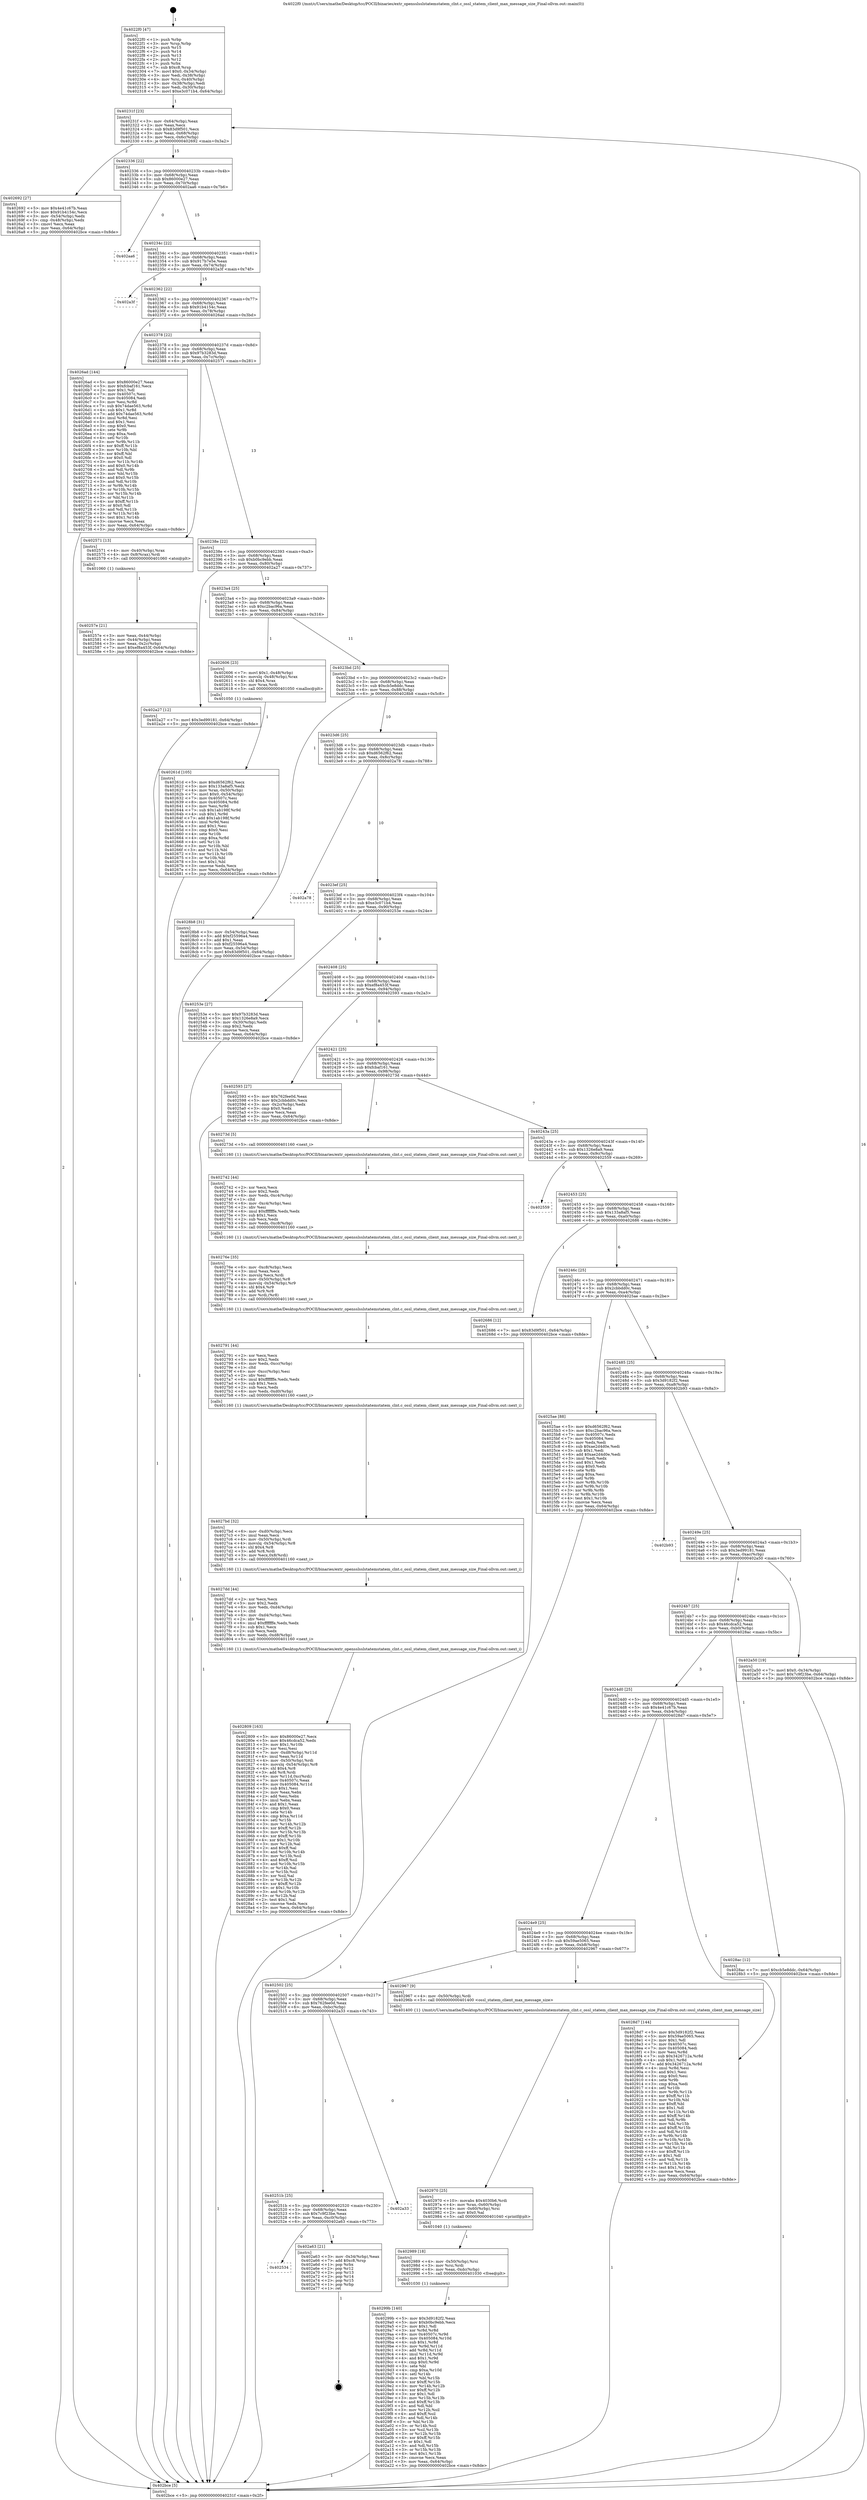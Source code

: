 digraph "0x4022f0" {
  label = "0x4022f0 (/mnt/c/Users/mathe/Desktop/tcc/POCII/binaries/extr_opensslsslstatemstatem_clnt.c_ossl_statem_client_max_message_size_Final-ollvm.out::main(0))"
  labelloc = "t"
  node[shape=record]

  Entry [label="",width=0.3,height=0.3,shape=circle,fillcolor=black,style=filled]
  "0x40231f" [label="{
     0x40231f [23]\l
     | [instrs]\l
     &nbsp;&nbsp;0x40231f \<+3\>: mov -0x64(%rbp),%eax\l
     &nbsp;&nbsp;0x402322 \<+2\>: mov %eax,%ecx\l
     &nbsp;&nbsp;0x402324 \<+6\>: sub $0x83d9f501,%ecx\l
     &nbsp;&nbsp;0x40232a \<+3\>: mov %eax,-0x68(%rbp)\l
     &nbsp;&nbsp;0x40232d \<+3\>: mov %ecx,-0x6c(%rbp)\l
     &nbsp;&nbsp;0x402330 \<+6\>: je 0000000000402692 \<main+0x3a2\>\l
  }"]
  "0x402692" [label="{
     0x402692 [27]\l
     | [instrs]\l
     &nbsp;&nbsp;0x402692 \<+5\>: mov $0x4e41c67b,%eax\l
     &nbsp;&nbsp;0x402697 \<+5\>: mov $0x91b4154c,%ecx\l
     &nbsp;&nbsp;0x40269c \<+3\>: mov -0x54(%rbp),%edx\l
     &nbsp;&nbsp;0x40269f \<+3\>: cmp -0x48(%rbp),%edx\l
     &nbsp;&nbsp;0x4026a2 \<+3\>: cmovl %ecx,%eax\l
     &nbsp;&nbsp;0x4026a5 \<+3\>: mov %eax,-0x64(%rbp)\l
     &nbsp;&nbsp;0x4026a8 \<+5\>: jmp 0000000000402bce \<main+0x8de\>\l
  }"]
  "0x402336" [label="{
     0x402336 [22]\l
     | [instrs]\l
     &nbsp;&nbsp;0x402336 \<+5\>: jmp 000000000040233b \<main+0x4b\>\l
     &nbsp;&nbsp;0x40233b \<+3\>: mov -0x68(%rbp),%eax\l
     &nbsp;&nbsp;0x40233e \<+5\>: sub $0x86000e27,%eax\l
     &nbsp;&nbsp;0x402343 \<+3\>: mov %eax,-0x70(%rbp)\l
     &nbsp;&nbsp;0x402346 \<+6\>: je 0000000000402aa6 \<main+0x7b6\>\l
  }"]
  Exit [label="",width=0.3,height=0.3,shape=circle,fillcolor=black,style=filled,peripheries=2]
  "0x402aa6" [label="{
     0x402aa6\l
  }", style=dashed]
  "0x40234c" [label="{
     0x40234c [22]\l
     | [instrs]\l
     &nbsp;&nbsp;0x40234c \<+5\>: jmp 0000000000402351 \<main+0x61\>\l
     &nbsp;&nbsp;0x402351 \<+3\>: mov -0x68(%rbp),%eax\l
     &nbsp;&nbsp;0x402354 \<+5\>: sub $0x917b7e5e,%eax\l
     &nbsp;&nbsp;0x402359 \<+3\>: mov %eax,-0x74(%rbp)\l
     &nbsp;&nbsp;0x40235c \<+6\>: je 0000000000402a3f \<main+0x74f\>\l
  }"]
  "0x402534" [label="{
     0x402534\l
  }", style=dashed]
  "0x402a3f" [label="{
     0x402a3f\l
  }", style=dashed]
  "0x402362" [label="{
     0x402362 [22]\l
     | [instrs]\l
     &nbsp;&nbsp;0x402362 \<+5\>: jmp 0000000000402367 \<main+0x77\>\l
     &nbsp;&nbsp;0x402367 \<+3\>: mov -0x68(%rbp),%eax\l
     &nbsp;&nbsp;0x40236a \<+5\>: sub $0x91b4154c,%eax\l
     &nbsp;&nbsp;0x40236f \<+3\>: mov %eax,-0x78(%rbp)\l
     &nbsp;&nbsp;0x402372 \<+6\>: je 00000000004026ad \<main+0x3bd\>\l
  }"]
  "0x402a63" [label="{
     0x402a63 [21]\l
     | [instrs]\l
     &nbsp;&nbsp;0x402a63 \<+3\>: mov -0x34(%rbp),%eax\l
     &nbsp;&nbsp;0x402a66 \<+7\>: add $0xc8,%rsp\l
     &nbsp;&nbsp;0x402a6d \<+1\>: pop %rbx\l
     &nbsp;&nbsp;0x402a6e \<+2\>: pop %r12\l
     &nbsp;&nbsp;0x402a70 \<+2\>: pop %r13\l
     &nbsp;&nbsp;0x402a72 \<+2\>: pop %r14\l
     &nbsp;&nbsp;0x402a74 \<+2\>: pop %r15\l
     &nbsp;&nbsp;0x402a76 \<+1\>: pop %rbp\l
     &nbsp;&nbsp;0x402a77 \<+1\>: ret\l
  }"]
  "0x4026ad" [label="{
     0x4026ad [144]\l
     | [instrs]\l
     &nbsp;&nbsp;0x4026ad \<+5\>: mov $0x86000e27,%eax\l
     &nbsp;&nbsp;0x4026b2 \<+5\>: mov $0xfcbaf161,%ecx\l
     &nbsp;&nbsp;0x4026b7 \<+2\>: mov $0x1,%dl\l
     &nbsp;&nbsp;0x4026b9 \<+7\>: mov 0x40507c,%esi\l
     &nbsp;&nbsp;0x4026c0 \<+7\>: mov 0x405084,%edi\l
     &nbsp;&nbsp;0x4026c7 \<+3\>: mov %esi,%r8d\l
     &nbsp;&nbsp;0x4026ca \<+7\>: sub $0x74dae563,%r8d\l
     &nbsp;&nbsp;0x4026d1 \<+4\>: sub $0x1,%r8d\l
     &nbsp;&nbsp;0x4026d5 \<+7\>: add $0x74dae563,%r8d\l
     &nbsp;&nbsp;0x4026dc \<+4\>: imul %r8d,%esi\l
     &nbsp;&nbsp;0x4026e0 \<+3\>: and $0x1,%esi\l
     &nbsp;&nbsp;0x4026e3 \<+3\>: cmp $0x0,%esi\l
     &nbsp;&nbsp;0x4026e6 \<+4\>: sete %r9b\l
     &nbsp;&nbsp;0x4026ea \<+3\>: cmp $0xa,%edi\l
     &nbsp;&nbsp;0x4026ed \<+4\>: setl %r10b\l
     &nbsp;&nbsp;0x4026f1 \<+3\>: mov %r9b,%r11b\l
     &nbsp;&nbsp;0x4026f4 \<+4\>: xor $0xff,%r11b\l
     &nbsp;&nbsp;0x4026f8 \<+3\>: mov %r10b,%bl\l
     &nbsp;&nbsp;0x4026fb \<+3\>: xor $0xff,%bl\l
     &nbsp;&nbsp;0x4026fe \<+3\>: xor $0x0,%dl\l
     &nbsp;&nbsp;0x402701 \<+3\>: mov %r11b,%r14b\l
     &nbsp;&nbsp;0x402704 \<+4\>: and $0x0,%r14b\l
     &nbsp;&nbsp;0x402708 \<+3\>: and %dl,%r9b\l
     &nbsp;&nbsp;0x40270b \<+3\>: mov %bl,%r15b\l
     &nbsp;&nbsp;0x40270e \<+4\>: and $0x0,%r15b\l
     &nbsp;&nbsp;0x402712 \<+3\>: and %dl,%r10b\l
     &nbsp;&nbsp;0x402715 \<+3\>: or %r9b,%r14b\l
     &nbsp;&nbsp;0x402718 \<+3\>: or %r10b,%r15b\l
     &nbsp;&nbsp;0x40271b \<+3\>: xor %r15b,%r14b\l
     &nbsp;&nbsp;0x40271e \<+3\>: or %bl,%r11b\l
     &nbsp;&nbsp;0x402721 \<+4\>: xor $0xff,%r11b\l
     &nbsp;&nbsp;0x402725 \<+3\>: or $0x0,%dl\l
     &nbsp;&nbsp;0x402728 \<+3\>: and %dl,%r11b\l
     &nbsp;&nbsp;0x40272b \<+3\>: or %r11b,%r14b\l
     &nbsp;&nbsp;0x40272e \<+4\>: test $0x1,%r14b\l
     &nbsp;&nbsp;0x402732 \<+3\>: cmovne %ecx,%eax\l
     &nbsp;&nbsp;0x402735 \<+3\>: mov %eax,-0x64(%rbp)\l
     &nbsp;&nbsp;0x402738 \<+5\>: jmp 0000000000402bce \<main+0x8de\>\l
  }"]
  "0x402378" [label="{
     0x402378 [22]\l
     | [instrs]\l
     &nbsp;&nbsp;0x402378 \<+5\>: jmp 000000000040237d \<main+0x8d\>\l
     &nbsp;&nbsp;0x40237d \<+3\>: mov -0x68(%rbp),%eax\l
     &nbsp;&nbsp;0x402380 \<+5\>: sub $0x97b3283d,%eax\l
     &nbsp;&nbsp;0x402385 \<+3\>: mov %eax,-0x7c(%rbp)\l
     &nbsp;&nbsp;0x402388 \<+6\>: je 0000000000402571 \<main+0x281\>\l
  }"]
  "0x40251b" [label="{
     0x40251b [25]\l
     | [instrs]\l
     &nbsp;&nbsp;0x40251b \<+5\>: jmp 0000000000402520 \<main+0x230\>\l
     &nbsp;&nbsp;0x402520 \<+3\>: mov -0x68(%rbp),%eax\l
     &nbsp;&nbsp;0x402523 \<+5\>: sub $0x7c9f23be,%eax\l
     &nbsp;&nbsp;0x402528 \<+6\>: mov %eax,-0xc0(%rbp)\l
     &nbsp;&nbsp;0x40252e \<+6\>: je 0000000000402a63 \<main+0x773\>\l
  }"]
  "0x402571" [label="{
     0x402571 [13]\l
     | [instrs]\l
     &nbsp;&nbsp;0x402571 \<+4\>: mov -0x40(%rbp),%rax\l
     &nbsp;&nbsp;0x402575 \<+4\>: mov 0x8(%rax),%rdi\l
     &nbsp;&nbsp;0x402579 \<+5\>: call 0000000000401060 \<atoi@plt\>\l
     | [calls]\l
     &nbsp;&nbsp;0x401060 \{1\} (unknown)\l
  }"]
  "0x40238e" [label="{
     0x40238e [22]\l
     | [instrs]\l
     &nbsp;&nbsp;0x40238e \<+5\>: jmp 0000000000402393 \<main+0xa3\>\l
     &nbsp;&nbsp;0x402393 \<+3\>: mov -0x68(%rbp),%eax\l
     &nbsp;&nbsp;0x402396 \<+5\>: sub $0xb0bc9ebb,%eax\l
     &nbsp;&nbsp;0x40239b \<+3\>: mov %eax,-0x80(%rbp)\l
     &nbsp;&nbsp;0x40239e \<+6\>: je 0000000000402a27 \<main+0x737\>\l
  }"]
  "0x402a33" [label="{
     0x402a33\l
  }", style=dashed]
  "0x402a27" [label="{
     0x402a27 [12]\l
     | [instrs]\l
     &nbsp;&nbsp;0x402a27 \<+7\>: movl $0x3ed99181,-0x64(%rbp)\l
     &nbsp;&nbsp;0x402a2e \<+5\>: jmp 0000000000402bce \<main+0x8de\>\l
  }"]
  "0x4023a4" [label="{
     0x4023a4 [25]\l
     | [instrs]\l
     &nbsp;&nbsp;0x4023a4 \<+5\>: jmp 00000000004023a9 \<main+0xb9\>\l
     &nbsp;&nbsp;0x4023a9 \<+3\>: mov -0x68(%rbp),%eax\l
     &nbsp;&nbsp;0x4023ac \<+5\>: sub $0xc2bac96a,%eax\l
     &nbsp;&nbsp;0x4023b1 \<+6\>: mov %eax,-0x84(%rbp)\l
     &nbsp;&nbsp;0x4023b7 \<+6\>: je 0000000000402606 \<main+0x316\>\l
  }"]
  "0x40299b" [label="{
     0x40299b [140]\l
     | [instrs]\l
     &nbsp;&nbsp;0x40299b \<+5\>: mov $0x3d9182f2,%eax\l
     &nbsp;&nbsp;0x4029a0 \<+5\>: mov $0xb0bc9ebb,%ecx\l
     &nbsp;&nbsp;0x4029a5 \<+2\>: mov $0x1,%dl\l
     &nbsp;&nbsp;0x4029a7 \<+3\>: xor %r8d,%r8d\l
     &nbsp;&nbsp;0x4029aa \<+8\>: mov 0x40507c,%r9d\l
     &nbsp;&nbsp;0x4029b2 \<+8\>: mov 0x405084,%r10d\l
     &nbsp;&nbsp;0x4029ba \<+4\>: sub $0x1,%r8d\l
     &nbsp;&nbsp;0x4029be \<+3\>: mov %r9d,%r11d\l
     &nbsp;&nbsp;0x4029c1 \<+3\>: add %r8d,%r11d\l
     &nbsp;&nbsp;0x4029c4 \<+4\>: imul %r11d,%r9d\l
     &nbsp;&nbsp;0x4029c8 \<+4\>: and $0x1,%r9d\l
     &nbsp;&nbsp;0x4029cc \<+4\>: cmp $0x0,%r9d\l
     &nbsp;&nbsp;0x4029d0 \<+3\>: sete %bl\l
     &nbsp;&nbsp;0x4029d3 \<+4\>: cmp $0xa,%r10d\l
     &nbsp;&nbsp;0x4029d7 \<+4\>: setl %r14b\l
     &nbsp;&nbsp;0x4029db \<+3\>: mov %bl,%r15b\l
     &nbsp;&nbsp;0x4029de \<+4\>: xor $0xff,%r15b\l
     &nbsp;&nbsp;0x4029e2 \<+3\>: mov %r14b,%r12b\l
     &nbsp;&nbsp;0x4029e5 \<+4\>: xor $0xff,%r12b\l
     &nbsp;&nbsp;0x4029e9 \<+3\>: xor $0x1,%dl\l
     &nbsp;&nbsp;0x4029ec \<+3\>: mov %r15b,%r13b\l
     &nbsp;&nbsp;0x4029ef \<+4\>: and $0xff,%r13b\l
     &nbsp;&nbsp;0x4029f3 \<+2\>: and %dl,%bl\l
     &nbsp;&nbsp;0x4029f5 \<+3\>: mov %r12b,%sil\l
     &nbsp;&nbsp;0x4029f8 \<+4\>: and $0xff,%sil\l
     &nbsp;&nbsp;0x4029fc \<+3\>: and %dl,%r14b\l
     &nbsp;&nbsp;0x4029ff \<+3\>: or %bl,%r13b\l
     &nbsp;&nbsp;0x402a02 \<+3\>: or %r14b,%sil\l
     &nbsp;&nbsp;0x402a05 \<+3\>: xor %sil,%r13b\l
     &nbsp;&nbsp;0x402a08 \<+3\>: or %r12b,%r15b\l
     &nbsp;&nbsp;0x402a0b \<+4\>: xor $0xff,%r15b\l
     &nbsp;&nbsp;0x402a0f \<+3\>: or $0x1,%dl\l
     &nbsp;&nbsp;0x402a12 \<+3\>: and %dl,%r15b\l
     &nbsp;&nbsp;0x402a15 \<+3\>: or %r15b,%r13b\l
     &nbsp;&nbsp;0x402a18 \<+4\>: test $0x1,%r13b\l
     &nbsp;&nbsp;0x402a1c \<+3\>: cmovne %ecx,%eax\l
     &nbsp;&nbsp;0x402a1f \<+3\>: mov %eax,-0x64(%rbp)\l
     &nbsp;&nbsp;0x402a22 \<+5\>: jmp 0000000000402bce \<main+0x8de\>\l
  }"]
  "0x402606" [label="{
     0x402606 [23]\l
     | [instrs]\l
     &nbsp;&nbsp;0x402606 \<+7\>: movl $0x1,-0x48(%rbp)\l
     &nbsp;&nbsp;0x40260d \<+4\>: movslq -0x48(%rbp),%rax\l
     &nbsp;&nbsp;0x402611 \<+4\>: shl $0x4,%rax\l
     &nbsp;&nbsp;0x402615 \<+3\>: mov %rax,%rdi\l
     &nbsp;&nbsp;0x402618 \<+5\>: call 0000000000401050 \<malloc@plt\>\l
     | [calls]\l
     &nbsp;&nbsp;0x401050 \{1\} (unknown)\l
  }"]
  "0x4023bd" [label="{
     0x4023bd [25]\l
     | [instrs]\l
     &nbsp;&nbsp;0x4023bd \<+5\>: jmp 00000000004023c2 \<main+0xd2\>\l
     &nbsp;&nbsp;0x4023c2 \<+3\>: mov -0x68(%rbp),%eax\l
     &nbsp;&nbsp;0x4023c5 \<+5\>: sub $0xcb5e8ddc,%eax\l
     &nbsp;&nbsp;0x4023ca \<+6\>: mov %eax,-0x88(%rbp)\l
     &nbsp;&nbsp;0x4023d0 \<+6\>: je 00000000004028b8 \<main+0x5c8\>\l
  }"]
  "0x402989" [label="{
     0x402989 [18]\l
     | [instrs]\l
     &nbsp;&nbsp;0x402989 \<+4\>: mov -0x50(%rbp),%rsi\l
     &nbsp;&nbsp;0x40298d \<+3\>: mov %rsi,%rdi\l
     &nbsp;&nbsp;0x402990 \<+6\>: mov %eax,-0xdc(%rbp)\l
     &nbsp;&nbsp;0x402996 \<+5\>: call 0000000000401030 \<free@plt\>\l
     | [calls]\l
     &nbsp;&nbsp;0x401030 \{1\} (unknown)\l
  }"]
  "0x4028b8" [label="{
     0x4028b8 [31]\l
     | [instrs]\l
     &nbsp;&nbsp;0x4028b8 \<+3\>: mov -0x54(%rbp),%eax\l
     &nbsp;&nbsp;0x4028bb \<+5\>: add $0xf25596a4,%eax\l
     &nbsp;&nbsp;0x4028c0 \<+3\>: add $0x1,%eax\l
     &nbsp;&nbsp;0x4028c3 \<+5\>: sub $0xf25596a4,%eax\l
     &nbsp;&nbsp;0x4028c8 \<+3\>: mov %eax,-0x54(%rbp)\l
     &nbsp;&nbsp;0x4028cb \<+7\>: movl $0x83d9f501,-0x64(%rbp)\l
     &nbsp;&nbsp;0x4028d2 \<+5\>: jmp 0000000000402bce \<main+0x8de\>\l
  }"]
  "0x4023d6" [label="{
     0x4023d6 [25]\l
     | [instrs]\l
     &nbsp;&nbsp;0x4023d6 \<+5\>: jmp 00000000004023db \<main+0xeb\>\l
     &nbsp;&nbsp;0x4023db \<+3\>: mov -0x68(%rbp),%eax\l
     &nbsp;&nbsp;0x4023de \<+5\>: sub $0xd6562f62,%eax\l
     &nbsp;&nbsp;0x4023e3 \<+6\>: mov %eax,-0x8c(%rbp)\l
     &nbsp;&nbsp;0x4023e9 \<+6\>: je 0000000000402a78 \<main+0x788\>\l
  }"]
  "0x402970" [label="{
     0x402970 [25]\l
     | [instrs]\l
     &nbsp;&nbsp;0x402970 \<+10\>: movabs $0x4030b6,%rdi\l
     &nbsp;&nbsp;0x40297a \<+4\>: mov %rax,-0x60(%rbp)\l
     &nbsp;&nbsp;0x40297e \<+4\>: mov -0x60(%rbp),%rsi\l
     &nbsp;&nbsp;0x402982 \<+2\>: mov $0x0,%al\l
     &nbsp;&nbsp;0x402984 \<+5\>: call 0000000000401040 \<printf@plt\>\l
     | [calls]\l
     &nbsp;&nbsp;0x401040 \{1\} (unknown)\l
  }"]
  "0x402a78" [label="{
     0x402a78\l
  }", style=dashed]
  "0x4023ef" [label="{
     0x4023ef [25]\l
     | [instrs]\l
     &nbsp;&nbsp;0x4023ef \<+5\>: jmp 00000000004023f4 \<main+0x104\>\l
     &nbsp;&nbsp;0x4023f4 \<+3\>: mov -0x68(%rbp),%eax\l
     &nbsp;&nbsp;0x4023f7 \<+5\>: sub $0xe3c071b4,%eax\l
     &nbsp;&nbsp;0x4023fc \<+6\>: mov %eax,-0x90(%rbp)\l
     &nbsp;&nbsp;0x402402 \<+6\>: je 000000000040253e \<main+0x24e\>\l
  }"]
  "0x402502" [label="{
     0x402502 [25]\l
     | [instrs]\l
     &nbsp;&nbsp;0x402502 \<+5\>: jmp 0000000000402507 \<main+0x217\>\l
     &nbsp;&nbsp;0x402507 \<+3\>: mov -0x68(%rbp),%eax\l
     &nbsp;&nbsp;0x40250a \<+5\>: sub $0x762fee0d,%eax\l
     &nbsp;&nbsp;0x40250f \<+6\>: mov %eax,-0xbc(%rbp)\l
     &nbsp;&nbsp;0x402515 \<+6\>: je 0000000000402a33 \<main+0x743\>\l
  }"]
  "0x40253e" [label="{
     0x40253e [27]\l
     | [instrs]\l
     &nbsp;&nbsp;0x40253e \<+5\>: mov $0x97b3283d,%eax\l
     &nbsp;&nbsp;0x402543 \<+5\>: mov $0x1326e8a9,%ecx\l
     &nbsp;&nbsp;0x402548 \<+3\>: mov -0x30(%rbp),%edx\l
     &nbsp;&nbsp;0x40254b \<+3\>: cmp $0x2,%edx\l
     &nbsp;&nbsp;0x40254e \<+3\>: cmovne %ecx,%eax\l
     &nbsp;&nbsp;0x402551 \<+3\>: mov %eax,-0x64(%rbp)\l
     &nbsp;&nbsp;0x402554 \<+5\>: jmp 0000000000402bce \<main+0x8de\>\l
  }"]
  "0x402408" [label="{
     0x402408 [25]\l
     | [instrs]\l
     &nbsp;&nbsp;0x402408 \<+5\>: jmp 000000000040240d \<main+0x11d\>\l
     &nbsp;&nbsp;0x40240d \<+3\>: mov -0x68(%rbp),%eax\l
     &nbsp;&nbsp;0x402410 \<+5\>: sub $0xef8a453f,%eax\l
     &nbsp;&nbsp;0x402415 \<+6\>: mov %eax,-0x94(%rbp)\l
     &nbsp;&nbsp;0x40241b \<+6\>: je 0000000000402593 \<main+0x2a3\>\l
  }"]
  "0x402bce" [label="{
     0x402bce [5]\l
     | [instrs]\l
     &nbsp;&nbsp;0x402bce \<+5\>: jmp 000000000040231f \<main+0x2f\>\l
  }"]
  "0x4022f0" [label="{
     0x4022f0 [47]\l
     | [instrs]\l
     &nbsp;&nbsp;0x4022f0 \<+1\>: push %rbp\l
     &nbsp;&nbsp;0x4022f1 \<+3\>: mov %rsp,%rbp\l
     &nbsp;&nbsp;0x4022f4 \<+2\>: push %r15\l
     &nbsp;&nbsp;0x4022f6 \<+2\>: push %r14\l
     &nbsp;&nbsp;0x4022f8 \<+2\>: push %r13\l
     &nbsp;&nbsp;0x4022fa \<+2\>: push %r12\l
     &nbsp;&nbsp;0x4022fc \<+1\>: push %rbx\l
     &nbsp;&nbsp;0x4022fd \<+7\>: sub $0xc8,%rsp\l
     &nbsp;&nbsp;0x402304 \<+7\>: movl $0x0,-0x34(%rbp)\l
     &nbsp;&nbsp;0x40230b \<+3\>: mov %edi,-0x38(%rbp)\l
     &nbsp;&nbsp;0x40230e \<+4\>: mov %rsi,-0x40(%rbp)\l
     &nbsp;&nbsp;0x402312 \<+3\>: mov -0x38(%rbp),%edi\l
     &nbsp;&nbsp;0x402315 \<+3\>: mov %edi,-0x30(%rbp)\l
     &nbsp;&nbsp;0x402318 \<+7\>: movl $0xe3c071b4,-0x64(%rbp)\l
  }"]
  "0x40257e" [label="{
     0x40257e [21]\l
     | [instrs]\l
     &nbsp;&nbsp;0x40257e \<+3\>: mov %eax,-0x44(%rbp)\l
     &nbsp;&nbsp;0x402581 \<+3\>: mov -0x44(%rbp),%eax\l
     &nbsp;&nbsp;0x402584 \<+3\>: mov %eax,-0x2c(%rbp)\l
     &nbsp;&nbsp;0x402587 \<+7\>: movl $0xef8a453f,-0x64(%rbp)\l
     &nbsp;&nbsp;0x40258e \<+5\>: jmp 0000000000402bce \<main+0x8de\>\l
  }"]
  "0x402967" [label="{
     0x402967 [9]\l
     | [instrs]\l
     &nbsp;&nbsp;0x402967 \<+4\>: mov -0x50(%rbp),%rdi\l
     &nbsp;&nbsp;0x40296b \<+5\>: call 0000000000401400 \<ossl_statem_client_max_message_size\>\l
     | [calls]\l
     &nbsp;&nbsp;0x401400 \{1\} (/mnt/c/Users/mathe/Desktop/tcc/POCII/binaries/extr_opensslsslstatemstatem_clnt.c_ossl_statem_client_max_message_size_Final-ollvm.out::ossl_statem_client_max_message_size)\l
  }"]
  "0x402593" [label="{
     0x402593 [27]\l
     | [instrs]\l
     &nbsp;&nbsp;0x402593 \<+5\>: mov $0x762fee0d,%eax\l
     &nbsp;&nbsp;0x402598 \<+5\>: mov $0x2cbbdd0c,%ecx\l
     &nbsp;&nbsp;0x40259d \<+3\>: mov -0x2c(%rbp),%edx\l
     &nbsp;&nbsp;0x4025a0 \<+3\>: cmp $0x0,%edx\l
     &nbsp;&nbsp;0x4025a3 \<+3\>: cmove %ecx,%eax\l
     &nbsp;&nbsp;0x4025a6 \<+3\>: mov %eax,-0x64(%rbp)\l
     &nbsp;&nbsp;0x4025a9 \<+5\>: jmp 0000000000402bce \<main+0x8de\>\l
  }"]
  "0x402421" [label="{
     0x402421 [25]\l
     | [instrs]\l
     &nbsp;&nbsp;0x402421 \<+5\>: jmp 0000000000402426 \<main+0x136\>\l
     &nbsp;&nbsp;0x402426 \<+3\>: mov -0x68(%rbp),%eax\l
     &nbsp;&nbsp;0x402429 \<+5\>: sub $0xfcbaf161,%eax\l
     &nbsp;&nbsp;0x40242e \<+6\>: mov %eax,-0x98(%rbp)\l
     &nbsp;&nbsp;0x402434 \<+6\>: je 000000000040273d \<main+0x44d\>\l
  }"]
  "0x4024e9" [label="{
     0x4024e9 [25]\l
     | [instrs]\l
     &nbsp;&nbsp;0x4024e9 \<+5\>: jmp 00000000004024ee \<main+0x1fe\>\l
     &nbsp;&nbsp;0x4024ee \<+3\>: mov -0x68(%rbp),%eax\l
     &nbsp;&nbsp;0x4024f1 \<+5\>: sub $0x59ae5065,%eax\l
     &nbsp;&nbsp;0x4024f6 \<+6\>: mov %eax,-0xb8(%rbp)\l
     &nbsp;&nbsp;0x4024fc \<+6\>: je 0000000000402967 \<main+0x677\>\l
  }"]
  "0x40273d" [label="{
     0x40273d [5]\l
     | [instrs]\l
     &nbsp;&nbsp;0x40273d \<+5\>: call 0000000000401160 \<next_i\>\l
     | [calls]\l
     &nbsp;&nbsp;0x401160 \{1\} (/mnt/c/Users/mathe/Desktop/tcc/POCII/binaries/extr_opensslsslstatemstatem_clnt.c_ossl_statem_client_max_message_size_Final-ollvm.out::next_i)\l
  }"]
  "0x40243a" [label="{
     0x40243a [25]\l
     | [instrs]\l
     &nbsp;&nbsp;0x40243a \<+5\>: jmp 000000000040243f \<main+0x14f\>\l
     &nbsp;&nbsp;0x40243f \<+3\>: mov -0x68(%rbp),%eax\l
     &nbsp;&nbsp;0x402442 \<+5\>: sub $0x1326e8a9,%eax\l
     &nbsp;&nbsp;0x402447 \<+6\>: mov %eax,-0x9c(%rbp)\l
     &nbsp;&nbsp;0x40244d \<+6\>: je 0000000000402559 \<main+0x269\>\l
  }"]
  "0x4028d7" [label="{
     0x4028d7 [144]\l
     | [instrs]\l
     &nbsp;&nbsp;0x4028d7 \<+5\>: mov $0x3d9182f2,%eax\l
     &nbsp;&nbsp;0x4028dc \<+5\>: mov $0x59ae5065,%ecx\l
     &nbsp;&nbsp;0x4028e1 \<+2\>: mov $0x1,%dl\l
     &nbsp;&nbsp;0x4028e3 \<+7\>: mov 0x40507c,%esi\l
     &nbsp;&nbsp;0x4028ea \<+7\>: mov 0x405084,%edi\l
     &nbsp;&nbsp;0x4028f1 \<+3\>: mov %esi,%r8d\l
     &nbsp;&nbsp;0x4028f4 \<+7\>: sub $0x3426712a,%r8d\l
     &nbsp;&nbsp;0x4028fb \<+4\>: sub $0x1,%r8d\l
     &nbsp;&nbsp;0x4028ff \<+7\>: add $0x3426712a,%r8d\l
     &nbsp;&nbsp;0x402906 \<+4\>: imul %r8d,%esi\l
     &nbsp;&nbsp;0x40290a \<+3\>: and $0x1,%esi\l
     &nbsp;&nbsp;0x40290d \<+3\>: cmp $0x0,%esi\l
     &nbsp;&nbsp;0x402910 \<+4\>: sete %r9b\l
     &nbsp;&nbsp;0x402914 \<+3\>: cmp $0xa,%edi\l
     &nbsp;&nbsp;0x402917 \<+4\>: setl %r10b\l
     &nbsp;&nbsp;0x40291b \<+3\>: mov %r9b,%r11b\l
     &nbsp;&nbsp;0x40291e \<+4\>: xor $0xff,%r11b\l
     &nbsp;&nbsp;0x402922 \<+3\>: mov %r10b,%bl\l
     &nbsp;&nbsp;0x402925 \<+3\>: xor $0xff,%bl\l
     &nbsp;&nbsp;0x402928 \<+3\>: xor $0x1,%dl\l
     &nbsp;&nbsp;0x40292b \<+3\>: mov %r11b,%r14b\l
     &nbsp;&nbsp;0x40292e \<+4\>: and $0xff,%r14b\l
     &nbsp;&nbsp;0x402932 \<+3\>: and %dl,%r9b\l
     &nbsp;&nbsp;0x402935 \<+3\>: mov %bl,%r15b\l
     &nbsp;&nbsp;0x402938 \<+4\>: and $0xff,%r15b\l
     &nbsp;&nbsp;0x40293c \<+3\>: and %dl,%r10b\l
     &nbsp;&nbsp;0x40293f \<+3\>: or %r9b,%r14b\l
     &nbsp;&nbsp;0x402942 \<+3\>: or %r10b,%r15b\l
     &nbsp;&nbsp;0x402945 \<+3\>: xor %r15b,%r14b\l
     &nbsp;&nbsp;0x402948 \<+3\>: or %bl,%r11b\l
     &nbsp;&nbsp;0x40294b \<+4\>: xor $0xff,%r11b\l
     &nbsp;&nbsp;0x40294f \<+3\>: or $0x1,%dl\l
     &nbsp;&nbsp;0x402952 \<+3\>: and %dl,%r11b\l
     &nbsp;&nbsp;0x402955 \<+3\>: or %r11b,%r14b\l
     &nbsp;&nbsp;0x402958 \<+4\>: test $0x1,%r14b\l
     &nbsp;&nbsp;0x40295c \<+3\>: cmovne %ecx,%eax\l
     &nbsp;&nbsp;0x40295f \<+3\>: mov %eax,-0x64(%rbp)\l
     &nbsp;&nbsp;0x402962 \<+5\>: jmp 0000000000402bce \<main+0x8de\>\l
  }"]
  "0x402559" [label="{
     0x402559\l
  }", style=dashed]
  "0x402453" [label="{
     0x402453 [25]\l
     | [instrs]\l
     &nbsp;&nbsp;0x402453 \<+5\>: jmp 0000000000402458 \<main+0x168\>\l
     &nbsp;&nbsp;0x402458 \<+3\>: mov -0x68(%rbp),%eax\l
     &nbsp;&nbsp;0x40245b \<+5\>: sub $0x133a8af5,%eax\l
     &nbsp;&nbsp;0x402460 \<+6\>: mov %eax,-0xa0(%rbp)\l
     &nbsp;&nbsp;0x402466 \<+6\>: je 0000000000402686 \<main+0x396\>\l
  }"]
  "0x4024d0" [label="{
     0x4024d0 [25]\l
     | [instrs]\l
     &nbsp;&nbsp;0x4024d0 \<+5\>: jmp 00000000004024d5 \<main+0x1e5\>\l
     &nbsp;&nbsp;0x4024d5 \<+3\>: mov -0x68(%rbp),%eax\l
     &nbsp;&nbsp;0x4024d8 \<+5\>: sub $0x4e41c67b,%eax\l
     &nbsp;&nbsp;0x4024dd \<+6\>: mov %eax,-0xb4(%rbp)\l
     &nbsp;&nbsp;0x4024e3 \<+6\>: je 00000000004028d7 \<main+0x5e7\>\l
  }"]
  "0x402686" [label="{
     0x402686 [12]\l
     | [instrs]\l
     &nbsp;&nbsp;0x402686 \<+7\>: movl $0x83d9f501,-0x64(%rbp)\l
     &nbsp;&nbsp;0x40268d \<+5\>: jmp 0000000000402bce \<main+0x8de\>\l
  }"]
  "0x40246c" [label="{
     0x40246c [25]\l
     | [instrs]\l
     &nbsp;&nbsp;0x40246c \<+5\>: jmp 0000000000402471 \<main+0x181\>\l
     &nbsp;&nbsp;0x402471 \<+3\>: mov -0x68(%rbp),%eax\l
     &nbsp;&nbsp;0x402474 \<+5\>: sub $0x2cbbdd0c,%eax\l
     &nbsp;&nbsp;0x402479 \<+6\>: mov %eax,-0xa4(%rbp)\l
     &nbsp;&nbsp;0x40247f \<+6\>: je 00000000004025ae \<main+0x2be\>\l
  }"]
  "0x4028ac" [label="{
     0x4028ac [12]\l
     | [instrs]\l
     &nbsp;&nbsp;0x4028ac \<+7\>: movl $0xcb5e8ddc,-0x64(%rbp)\l
     &nbsp;&nbsp;0x4028b3 \<+5\>: jmp 0000000000402bce \<main+0x8de\>\l
  }"]
  "0x4025ae" [label="{
     0x4025ae [88]\l
     | [instrs]\l
     &nbsp;&nbsp;0x4025ae \<+5\>: mov $0xd6562f62,%eax\l
     &nbsp;&nbsp;0x4025b3 \<+5\>: mov $0xc2bac96a,%ecx\l
     &nbsp;&nbsp;0x4025b8 \<+7\>: mov 0x40507c,%edx\l
     &nbsp;&nbsp;0x4025bf \<+7\>: mov 0x405084,%esi\l
     &nbsp;&nbsp;0x4025c6 \<+2\>: mov %edx,%edi\l
     &nbsp;&nbsp;0x4025c8 \<+6\>: sub $0xae2d4d0e,%edi\l
     &nbsp;&nbsp;0x4025ce \<+3\>: sub $0x1,%edi\l
     &nbsp;&nbsp;0x4025d1 \<+6\>: add $0xae2d4d0e,%edi\l
     &nbsp;&nbsp;0x4025d7 \<+3\>: imul %edi,%edx\l
     &nbsp;&nbsp;0x4025da \<+3\>: and $0x1,%edx\l
     &nbsp;&nbsp;0x4025dd \<+3\>: cmp $0x0,%edx\l
     &nbsp;&nbsp;0x4025e0 \<+4\>: sete %r8b\l
     &nbsp;&nbsp;0x4025e4 \<+3\>: cmp $0xa,%esi\l
     &nbsp;&nbsp;0x4025e7 \<+4\>: setl %r9b\l
     &nbsp;&nbsp;0x4025eb \<+3\>: mov %r8b,%r10b\l
     &nbsp;&nbsp;0x4025ee \<+3\>: and %r9b,%r10b\l
     &nbsp;&nbsp;0x4025f1 \<+3\>: xor %r9b,%r8b\l
     &nbsp;&nbsp;0x4025f4 \<+3\>: or %r8b,%r10b\l
     &nbsp;&nbsp;0x4025f7 \<+4\>: test $0x1,%r10b\l
     &nbsp;&nbsp;0x4025fb \<+3\>: cmovne %ecx,%eax\l
     &nbsp;&nbsp;0x4025fe \<+3\>: mov %eax,-0x64(%rbp)\l
     &nbsp;&nbsp;0x402601 \<+5\>: jmp 0000000000402bce \<main+0x8de\>\l
  }"]
  "0x402485" [label="{
     0x402485 [25]\l
     | [instrs]\l
     &nbsp;&nbsp;0x402485 \<+5\>: jmp 000000000040248a \<main+0x19a\>\l
     &nbsp;&nbsp;0x40248a \<+3\>: mov -0x68(%rbp),%eax\l
     &nbsp;&nbsp;0x40248d \<+5\>: sub $0x3d9182f2,%eax\l
     &nbsp;&nbsp;0x402492 \<+6\>: mov %eax,-0xa8(%rbp)\l
     &nbsp;&nbsp;0x402498 \<+6\>: je 0000000000402b93 \<main+0x8a3\>\l
  }"]
  "0x40261d" [label="{
     0x40261d [105]\l
     | [instrs]\l
     &nbsp;&nbsp;0x40261d \<+5\>: mov $0xd6562f62,%ecx\l
     &nbsp;&nbsp;0x402622 \<+5\>: mov $0x133a8af5,%edx\l
     &nbsp;&nbsp;0x402627 \<+4\>: mov %rax,-0x50(%rbp)\l
     &nbsp;&nbsp;0x40262b \<+7\>: movl $0x0,-0x54(%rbp)\l
     &nbsp;&nbsp;0x402632 \<+7\>: mov 0x40507c,%esi\l
     &nbsp;&nbsp;0x402639 \<+8\>: mov 0x405084,%r8d\l
     &nbsp;&nbsp;0x402641 \<+3\>: mov %esi,%r9d\l
     &nbsp;&nbsp;0x402644 \<+7\>: sub $0x1ab198f,%r9d\l
     &nbsp;&nbsp;0x40264b \<+4\>: sub $0x1,%r9d\l
     &nbsp;&nbsp;0x40264f \<+7\>: add $0x1ab198f,%r9d\l
     &nbsp;&nbsp;0x402656 \<+4\>: imul %r9d,%esi\l
     &nbsp;&nbsp;0x40265a \<+3\>: and $0x1,%esi\l
     &nbsp;&nbsp;0x40265d \<+3\>: cmp $0x0,%esi\l
     &nbsp;&nbsp;0x402660 \<+4\>: sete %r10b\l
     &nbsp;&nbsp;0x402664 \<+4\>: cmp $0xa,%r8d\l
     &nbsp;&nbsp;0x402668 \<+4\>: setl %r11b\l
     &nbsp;&nbsp;0x40266c \<+3\>: mov %r10b,%bl\l
     &nbsp;&nbsp;0x40266f \<+3\>: and %r11b,%bl\l
     &nbsp;&nbsp;0x402672 \<+3\>: xor %r11b,%r10b\l
     &nbsp;&nbsp;0x402675 \<+3\>: or %r10b,%bl\l
     &nbsp;&nbsp;0x402678 \<+3\>: test $0x1,%bl\l
     &nbsp;&nbsp;0x40267b \<+3\>: cmovne %edx,%ecx\l
     &nbsp;&nbsp;0x40267e \<+3\>: mov %ecx,-0x64(%rbp)\l
     &nbsp;&nbsp;0x402681 \<+5\>: jmp 0000000000402bce \<main+0x8de\>\l
  }"]
  "0x402742" [label="{
     0x402742 [44]\l
     | [instrs]\l
     &nbsp;&nbsp;0x402742 \<+2\>: xor %ecx,%ecx\l
     &nbsp;&nbsp;0x402744 \<+5\>: mov $0x2,%edx\l
     &nbsp;&nbsp;0x402749 \<+6\>: mov %edx,-0xc4(%rbp)\l
     &nbsp;&nbsp;0x40274f \<+1\>: cltd\l
     &nbsp;&nbsp;0x402750 \<+6\>: mov -0xc4(%rbp),%esi\l
     &nbsp;&nbsp;0x402756 \<+2\>: idiv %esi\l
     &nbsp;&nbsp;0x402758 \<+6\>: imul $0xfffffffe,%edx,%edx\l
     &nbsp;&nbsp;0x40275e \<+3\>: sub $0x1,%ecx\l
     &nbsp;&nbsp;0x402761 \<+2\>: sub %ecx,%edx\l
     &nbsp;&nbsp;0x402763 \<+6\>: mov %edx,-0xc8(%rbp)\l
     &nbsp;&nbsp;0x402769 \<+5\>: call 0000000000401160 \<next_i\>\l
     | [calls]\l
     &nbsp;&nbsp;0x401160 \{1\} (/mnt/c/Users/mathe/Desktop/tcc/POCII/binaries/extr_opensslsslstatemstatem_clnt.c_ossl_statem_client_max_message_size_Final-ollvm.out::next_i)\l
  }"]
  "0x40276e" [label="{
     0x40276e [35]\l
     | [instrs]\l
     &nbsp;&nbsp;0x40276e \<+6\>: mov -0xc8(%rbp),%ecx\l
     &nbsp;&nbsp;0x402774 \<+3\>: imul %eax,%ecx\l
     &nbsp;&nbsp;0x402777 \<+3\>: movslq %ecx,%rdi\l
     &nbsp;&nbsp;0x40277a \<+4\>: mov -0x50(%rbp),%r8\l
     &nbsp;&nbsp;0x40277e \<+4\>: movslq -0x54(%rbp),%r9\l
     &nbsp;&nbsp;0x402782 \<+4\>: shl $0x4,%r9\l
     &nbsp;&nbsp;0x402786 \<+3\>: add %r9,%r8\l
     &nbsp;&nbsp;0x402789 \<+3\>: mov %rdi,(%r8)\l
     &nbsp;&nbsp;0x40278c \<+5\>: call 0000000000401160 \<next_i\>\l
     | [calls]\l
     &nbsp;&nbsp;0x401160 \{1\} (/mnt/c/Users/mathe/Desktop/tcc/POCII/binaries/extr_opensslsslstatemstatem_clnt.c_ossl_statem_client_max_message_size_Final-ollvm.out::next_i)\l
  }"]
  "0x402791" [label="{
     0x402791 [44]\l
     | [instrs]\l
     &nbsp;&nbsp;0x402791 \<+2\>: xor %ecx,%ecx\l
     &nbsp;&nbsp;0x402793 \<+5\>: mov $0x2,%edx\l
     &nbsp;&nbsp;0x402798 \<+6\>: mov %edx,-0xcc(%rbp)\l
     &nbsp;&nbsp;0x40279e \<+1\>: cltd\l
     &nbsp;&nbsp;0x40279f \<+6\>: mov -0xcc(%rbp),%esi\l
     &nbsp;&nbsp;0x4027a5 \<+2\>: idiv %esi\l
     &nbsp;&nbsp;0x4027a7 \<+6\>: imul $0xfffffffe,%edx,%edx\l
     &nbsp;&nbsp;0x4027ad \<+3\>: sub $0x1,%ecx\l
     &nbsp;&nbsp;0x4027b0 \<+2\>: sub %ecx,%edx\l
     &nbsp;&nbsp;0x4027b2 \<+6\>: mov %edx,-0xd0(%rbp)\l
     &nbsp;&nbsp;0x4027b8 \<+5\>: call 0000000000401160 \<next_i\>\l
     | [calls]\l
     &nbsp;&nbsp;0x401160 \{1\} (/mnt/c/Users/mathe/Desktop/tcc/POCII/binaries/extr_opensslsslstatemstatem_clnt.c_ossl_statem_client_max_message_size_Final-ollvm.out::next_i)\l
  }"]
  "0x4027bd" [label="{
     0x4027bd [32]\l
     | [instrs]\l
     &nbsp;&nbsp;0x4027bd \<+6\>: mov -0xd0(%rbp),%ecx\l
     &nbsp;&nbsp;0x4027c3 \<+3\>: imul %eax,%ecx\l
     &nbsp;&nbsp;0x4027c6 \<+4\>: mov -0x50(%rbp),%rdi\l
     &nbsp;&nbsp;0x4027ca \<+4\>: movslq -0x54(%rbp),%r8\l
     &nbsp;&nbsp;0x4027ce \<+4\>: shl $0x4,%r8\l
     &nbsp;&nbsp;0x4027d2 \<+3\>: add %r8,%rdi\l
     &nbsp;&nbsp;0x4027d5 \<+3\>: mov %ecx,0x8(%rdi)\l
     &nbsp;&nbsp;0x4027d8 \<+5\>: call 0000000000401160 \<next_i\>\l
     | [calls]\l
     &nbsp;&nbsp;0x401160 \{1\} (/mnt/c/Users/mathe/Desktop/tcc/POCII/binaries/extr_opensslsslstatemstatem_clnt.c_ossl_statem_client_max_message_size_Final-ollvm.out::next_i)\l
  }"]
  "0x4027dd" [label="{
     0x4027dd [44]\l
     | [instrs]\l
     &nbsp;&nbsp;0x4027dd \<+2\>: xor %ecx,%ecx\l
     &nbsp;&nbsp;0x4027df \<+5\>: mov $0x2,%edx\l
     &nbsp;&nbsp;0x4027e4 \<+6\>: mov %edx,-0xd4(%rbp)\l
     &nbsp;&nbsp;0x4027ea \<+1\>: cltd\l
     &nbsp;&nbsp;0x4027eb \<+6\>: mov -0xd4(%rbp),%esi\l
     &nbsp;&nbsp;0x4027f1 \<+2\>: idiv %esi\l
     &nbsp;&nbsp;0x4027f3 \<+6\>: imul $0xfffffffe,%edx,%edx\l
     &nbsp;&nbsp;0x4027f9 \<+3\>: sub $0x1,%ecx\l
     &nbsp;&nbsp;0x4027fc \<+2\>: sub %ecx,%edx\l
     &nbsp;&nbsp;0x4027fe \<+6\>: mov %edx,-0xd8(%rbp)\l
     &nbsp;&nbsp;0x402804 \<+5\>: call 0000000000401160 \<next_i\>\l
     | [calls]\l
     &nbsp;&nbsp;0x401160 \{1\} (/mnt/c/Users/mathe/Desktop/tcc/POCII/binaries/extr_opensslsslstatemstatem_clnt.c_ossl_statem_client_max_message_size_Final-ollvm.out::next_i)\l
  }"]
  "0x402809" [label="{
     0x402809 [163]\l
     | [instrs]\l
     &nbsp;&nbsp;0x402809 \<+5\>: mov $0x86000e27,%ecx\l
     &nbsp;&nbsp;0x40280e \<+5\>: mov $0x46cdca52,%edx\l
     &nbsp;&nbsp;0x402813 \<+3\>: mov $0x1,%r10b\l
     &nbsp;&nbsp;0x402816 \<+2\>: xor %esi,%esi\l
     &nbsp;&nbsp;0x402818 \<+7\>: mov -0xd8(%rbp),%r11d\l
     &nbsp;&nbsp;0x40281f \<+4\>: imul %eax,%r11d\l
     &nbsp;&nbsp;0x402823 \<+4\>: mov -0x50(%rbp),%rdi\l
     &nbsp;&nbsp;0x402827 \<+4\>: movslq -0x54(%rbp),%r8\l
     &nbsp;&nbsp;0x40282b \<+4\>: shl $0x4,%r8\l
     &nbsp;&nbsp;0x40282f \<+3\>: add %r8,%rdi\l
     &nbsp;&nbsp;0x402832 \<+4\>: mov %r11d,0xc(%rdi)\l
     &nbsp;&nbsp;0x402836 \<+7\>: mov 0x40507c,%eax\l
     &nbsp;&nbsp;0x40283d \<+8\>: mov 0x405084,%r11d\l
     &nbsp;&nbsp;0x402845 \<+3\>: sub $0x1,%esi\l
     &nbsp;&nbsp;0x402848 \<+2\>: mov %eax,%ebx\l
     &nbsp;&nbsp;0x40284a \<+2\>: add %esi,%ebx\l
     &nbsp;&nbsp;0x40284c \<+3\>: imul %ebx,%eax\l
     &nbsp;&nbsp;0x40284f \<+3\>: and $0x1,%eax\l
     &nbsp;&nbsp;0x402852 \<+3\>: cmp $0x0,%eax\l
     &nbsp;&nbsp;0x402855 \<+4\>: sete %r14b\l
     &nbsp;&nbsp;0x402859 \<+4\>: cmp $0xa,%r11d\l
     &nbsp;&nbsp;0x40285d \<+4\>: setl %r15b\l
     &nbsp;&nbsp;0x402861 \<+3\>: mov %r14b,%r12b\l
     &nbsp;&nbsp;0x402864 \<+4\>: xor $0xff,%r12b\l
     &nbsp;&nbsp;0x402868 \<+3\>: mov %r15b,%r13b\l
     &nbsp;&nbsp;0x40286b \<+4\>: xor $0xff,%r13b\l
     &nbsp;&nbsp;0x40286f \<+4\>: xor $0x1,%r10b\l
     &nbsp;&nbsp;0x402873 \<+3\>: mov %r12b,%al\l
     &nbsp;&nbsp;0x402876 \<+2\>: and $0xff,%al\l
     &nbsp;&nbsp;0x402878 \<+3\>: and %r10b,%r14b\l
     &nbsp;&nbsp;0x40287b \<+3\>: mov %r13b,%sil\l
     &nbsp;&nbsp;0x40287e \<+4\>: and $0xff,%sil\l
     &nbsp;&nbsp;0x402882 \<+3\>: and %r10b,%r15b\l
     &nbsp;&nbsp;0x402885 \<+3\>: or %r14b,%al\l
     &nbsp;&nbsp;0x402888 \<+3\>: or %r15b,%sil\l
     &nbsp;&nbsp;0x40288b \<+3\>: xor %sil,%al\l
     &nbsp;&nbsp;0x40288e \<+3\>: or %r13b,%r12b\l
     &nbsp;&nbsp;0x402891 \<+4\>: xor $0xff,%r12b\l
     &nbsp;&nbsp;0x402895 \<+4\>: or $0x1,%r10b\l
     &nbsp;&nbsp;0x402899 \<+3\>: and %r10b,%r12b\l
     &nbsp;&nbsp;0x40289c \<+3\>: or %r12b,%al\l
     &nbsp;&nbsp;0x40289f \<+2\>: test $0x1,%al\l
     &nbsp;&nbsp;0x4028a1 \<+3\>: cmovne %edx,%ecx\l
     &nbsp;&nbsp;0x4028a4 \<+3\>: mov %ecx,-0x64(%rbp)\l
     &nbsp;&nbsp;0x4028a7 \<+5\>: jmp 0000000000402bce \<main+0x8de\>\l
  }"]
  "0x4024b7" [label="{
     0x4024b7 [25]\l
     | [instrs]\l
     &nbsp;&nbsp;0x4024b7 \<+5\>: jmp 00000000004024bc \<main+0x1cc\>\l
     &nbsp;&nbsp;0x4024bc \<+3\>: mov -0x68(%rbp),%eax\l
     &nbsp;&nbsp;0x4024bf \<+5\>: sub $0x46cdca52,%eax\l
     &nbsp;&nbsp;0x4024c4 \<+6\>: mov %eax,-0xb0(%rbp)\l
     &nbsp;&nbsp;0x4024ca \<+6\>: je 00000000004028ac \<main+0x5bc\>\l
  }"]
  "0x402b93" [label="{
     0x402b93\l
  }", style=dashed]
  "0x40249e" [label="{
     0x40249e [25]\l
     | [instrs]\l
     &nbsp;&nbsp;0x40249e \<+5\>: jmp 00000000004024a3 \<main+0x1b3\>\l
     &nbsp;&nbsp;0x4024a3 \<+3\>: mov -0x68(%rbp),%eax\l
     &nbsp;&nbsp;0x4024a6 \<+5\>: sub $0x3ed99181,%eax\l
     &nbsp;&nbsp;0x4024ab \<+6\>: mov %eax,-0xac(%rbp)\l
     &nbsp;&nbsp;0x4024b1 \<+6\>: je 0000000000402a50 \<main+0x760\>\l
  }"]
  "0x402a50" [label="{
     0x402a50 [19]\l
     | [instrs]\l
     &nbsp;&nbsp;0x402a50 \<+7\>: movl $0x0,-0x34(%rbp)\l
     &nbsp;&nbsp;0x402a57 \<+7\>: movl $0x7c9f23be,-0x64(%rbp)\l
     &nbsp;&nbsp;0x402a5e \<+5\>: jmp 0000000000402bce \<main+0x8de\>\l
  }"]
  Entry -> "0x4022f0" [label=" 1"]
  "0x40231f" -> "0x402692" [label=" 2"]
  "0x40231f" -> "0x402336" [label=" 15"]
  "0x402a63" -> Exit [label=" 1"]
  "0x402336" -> "0x402aa6" [label=" 0"]
  "0x402336" -> "0x40234c" [label=" 15"]
  "0x40251b" -> "0x402534" [label=" 0"]
  "0x40234c" -> "0x402a3f" [label=" 0"]
  "0x40234c" -> "0x402362" [label=" 15"]
  "0x40251b" -> "0x402a63" [label=" 1"]
  "0x402362" -> "0x4026ad" [label=" 1"]
  "0x402362" -> "0x402378" [label=" 14"]
  "0x402502" -> "0x40251b" [label=" 1"]
  "0x402378" -> "0x402571" [label=" 1"]
  "0x402378" -> "0x40238e" [label=" 13"]
  "0x402502" -> "0x402a33" [label=" 0"]
  "0x40238e" -> "0x402a27" [label=" 1"]
  "0x40238e" -> "0x4023a4" [label=" 12"]
  "0x402a50" -> "0x402bce" [label=" 1"]
  "0x4023a4" -> "0x402606" [label=" 1"]
  "0x4023a4" -> "0x4023bd" [label=" 11"]
  "0x402a27" -> "0x402bce" [label=" 1"]
  "0x4023bd" -> "0x4028b8" [label=" 1"]
  "0x4023bd" -> "0x4023d6" [label=" 10"]
  "0x40299b" -> "0x402bce" [label=" 1"]
  "0x4023d6" -> "0x402a78" [label=" 0"]
  "0x4023d6" -> "0x4023ef" [label=" 10"]
  "0x402989" -> "0x40299b" [label=" 1"]
  "0x4023ef" -> "0x40253e" [label=" 1"]
  "0x4023ef" -> "0x402408" [label=" 9"]
  "0x40253e" -> "0x402bce" [label=" 1"]
  "0x4022f0" -> "0x40231f" [label=" 1"]
  "0x402bce" -> "0x40231f" [label=" 16"]
  "0x402571" -> "0x40257e" [label=" 1"]
  "0x40257e" -> "0x402bce" [label=" 1"]
  "0x402970" -> "0x402989" [label=" 1"]
  "0x402408" -> "0x402593" [label=" 1"]
  "0x402408" -> "0x402421" [label=" 8"]
  "0x402593" -> "0x402bce" [label=" 1"]
  "0x402967" -> "0x402970" [label=" 1"]
  "0x402421" -> "0x40273d" [label=" 1"]
  "0x402421" -> "0x40243a" [label=" 7"]
  "0x4024e9" -> "0x402967" [label=" 1"]
  "0x40243a" -> "0x402559" [label=" 0"]
  "0x40243a" -> "0x402453" [label=" 7"]
  "0x4024e9" -> "0x402502" [label=" 1"]
  "0x402453" -> "0x402686" [label=" 1"]
  "0x402453" -> "0x40246c" [label=" 6"]
  "0x4024d0" -> "0x4024e9" [label=" 2"]
  "0x40246c" -> "0x4025ae" [label=" 1"]
  "0x40246c" -> "0x402485" [label=" 5"]
  "0x4025ae" -> "0x402bce" [label=" 1"]
  "0x402606" -> "0x40261d" [label=" 1"]
  "0x40261d" -> "0x402bce" [label=" 1"]
  "0x402686" -> "0x402bce" [label=" 1"]
  "0x402692" -> "0x402bce" [label=" 2"]
  "0x4026ad" -> "0x402bce" [label=" 1"]
  "0x40273d" -> "0x402742" [label=" 1"]
  "0x402742" -> "0x40276e" [label=" 1"]
  "0x40276e" -> "0x402791" [label=" 1"]
  "0x402791" -> "0x4027bd" [label=" 1"]
  "0x4027bd" -> "0x4027dd" [label=" 1"]
  "0x4027dd" -> "0x402809" [label=" 1"]
  "0x402809" -> "0x402bce" [label=" 1"]
  "0x4024d0" -> "0x4028d7" [label=" 1"]
  "0x402485" -> "0x402b93" [label=" 0"]
  "0x402485" -> "0x40249e" [label=" 5"]
  "0x4028b8" -> "0x402bce" [label=" 1"]
  "0x40249e" -> "0x402a50" [label=" 1"]
  "0x40249e" -> "0x4024b7" [label=" 4"]
  "0x4028d7" -> "0x402bce" [label=" 1"]
  "0x4024b7" -> "0x4028ac" [label=" 1"]
  "0x4024b7" -> "0x4024d0" [label=" 3"]
  "0x4028ac" -> "0x402bce" [label=" 1"]
}
